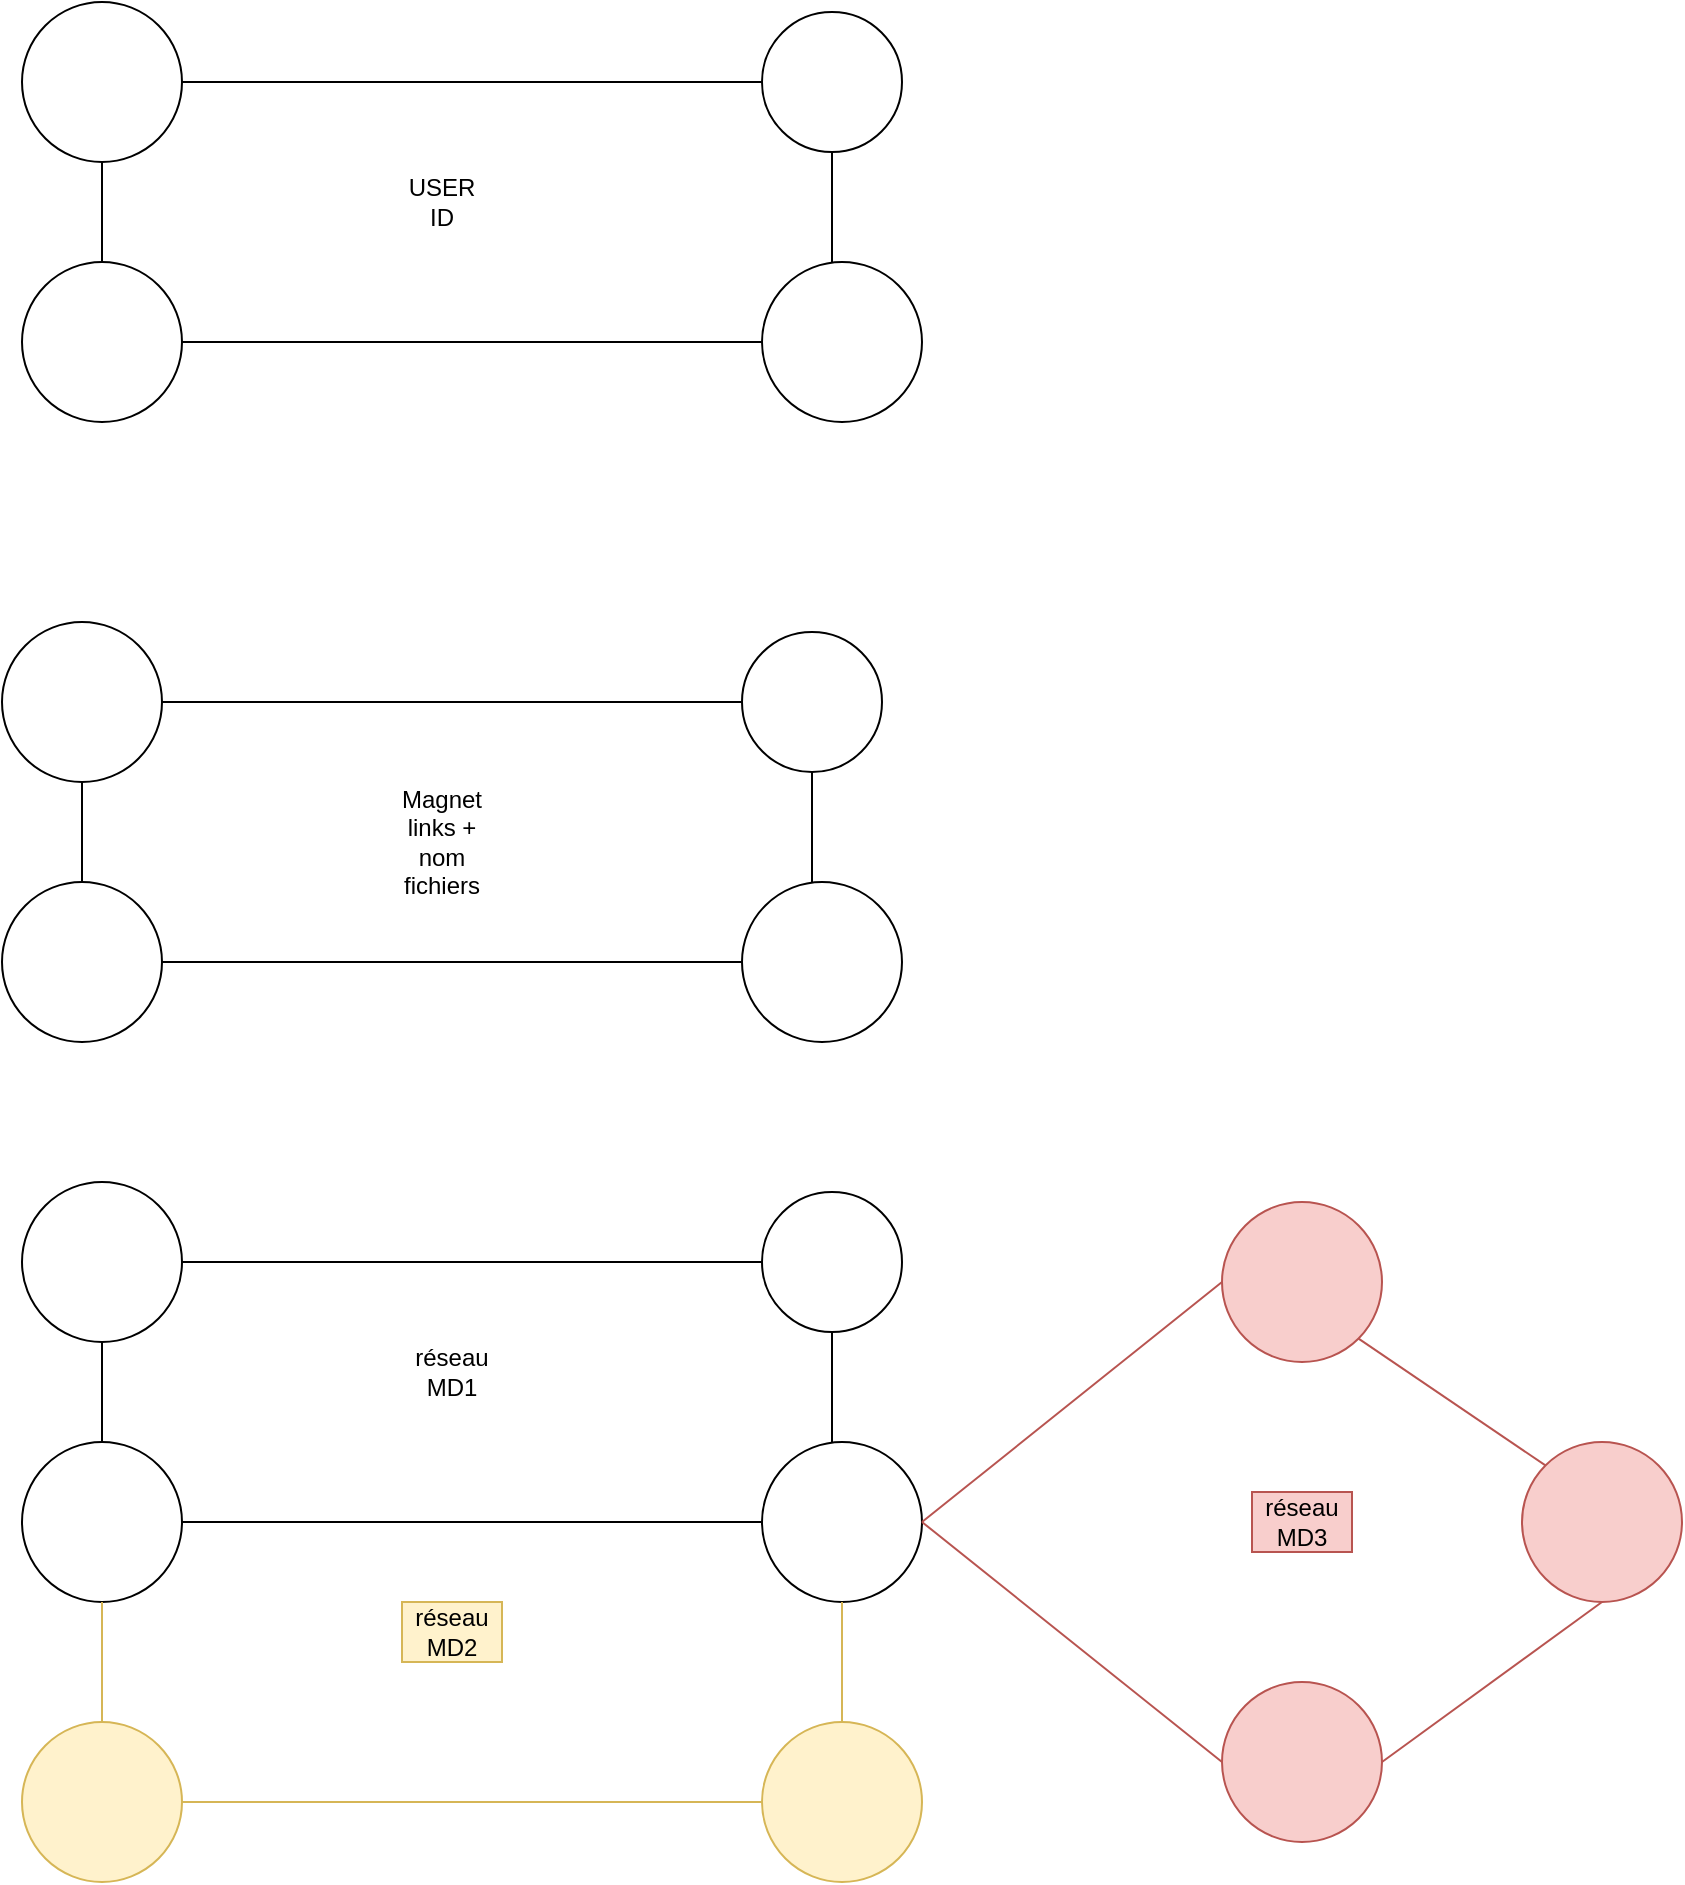 <mxfile version="13.8.3" type="github">
  <diagram name="Page-1" id="822b0af5-4adb-64df-f703-e8dfc1f81529">
    <mxGraphModel dx="1038" dy="548" grid="1" gridSize="10" guides="1" tooltips="1" connect="1" arrows="1" fold="1" page="1" pageScale="1" pageWidth="1700" pageHeight="1100" background="#ffffff" math="0" shadow="0">
      <root>
        <mxCell id="0" />
        <mxCell id="1" parent="0" />
        <mxCell id="3pc_l4z9qfXUdPNkcv5j-1" value="" style="ellipse;whiteSpace=wrap;html=1;aspect=fixed;" vertex="1" parent="1">
          <mxGeometry x="120" y="40" width="80" height="80" as="geometry" />
        </mxCell>
        <mxCell id="3pc_l4z9qfXUdPNkcv5j-2" value="" style="ellipse;whiteSpace=wrap;html=1;aspect=fixed;" vertex="1" parent="1">
          <mxGeometry x="120" y="170" width="80" height="80" as="geometry" />
        </mxCell>
        <mxCell id="3pc_l4z9qfXUdPNkcv5j-3" value="" style="ellipse;whiteSpace=wrap;html=1;aspect=fixed;" vertex="1" parent="1">
          <mxGeometry x="490" y="170" width="80" height="80" as="geometry" />
        </mxCell>
        <mxCell id="3pc_l4z9qfXUdPNkcv5j-4" value="" style="ellipse;whiteSpace=wrap;html=1;aspect=fixed;" vertex="1" parent="1">
          <mxGeometry x="490" y="45" width="70" height="70" as="geometry" />
        </mxCell>
        <mxCell id="3pc_l4z9qfXUdPNkcv5j-5" value="" style="endArrow=none;html=1;exitX=1;exitY=0.5;exitDx=0;exitDy=0;entryX=0;entryY=0.5;entryDx=0;entryDy=0;" edge="1" parent="1" source="3pc_l4z9qfXUdPNkcv5j-1" target="3pc_l4z9qfXUdPNkcv5j-4">
          <mxGeometry width="50" height="50" relative="1" as="geometry">
            <mxPoint x="640" y="380" as="sourcePoint" />
            <mxPoint x="690" y="330" as="targetPoint" />
            <Array as="points" />
          </mxGeometry>
        </mxCell>
        <mxCell id="3pc_l4z9qfXUdPNkcv5j-6" value="" style="endArrow=none;html=1;exitX=1;exitY=0.5;exitDx=0;exitDy=0;entryX=0;entryY=0.5;entryDx=0;entryDy=0;" edge="1" parent="1" source="3pc_l4z9qfXUdPNkcv5j-2" target="3pc_l4z9qfXUdPNkcv5j-3">
          <mxGeometry width="50" height="50" relative="1" as="geometry">
            <mxPoint x="640" y="380" as="sourcePoint" />
            <mxPoint x="690" y="330" as="targetPoint" />
          </mxGeometry>
        </mxCell>
        <mxCell id="3pc_l4z9qfXUdPNkcv5j-8" value="" style="endArrow=none;html=1;exitX=0.5;exitY=1;exitDx=0;exitDy=0;" edge="1" parent="1" source="3pc_l4z9qfXUdPNkcv5j-4">
          <mxGeometry width="50" height="50" relative="1" as="geometry">
            <mxPoint x="640" y="380" as="sourcePoint" />
            <mxPoint x="525" y="170" as="targetPoint" />
          </mxGeometry>
        </mxCell>
        <mxCell id="3pc_l4z9qfXUdPNkcv5j-9" value="" style="endArrow=none;html=1;exitX=0.5;exitY=1;exitDx=0;exitDy=0;entryX=0.5;entryY=0;entryDx=0;entryDy=0;" edge="1" parent="1" source="3pc_l4z9qfXUdPNkcv5j-1" target="3pc_l4z9qfXUdPNkcv5j-2">
          <mxGeometry width="50" height="50" relative="1" as="geometry">
            <mxPoint x="650" y="390" as="sourcePoint" />
            <mxPoint x="700" y="340" as="targetPoint" />
          </mxGeometry>
        </mxCell>
        <mxCell id="3pc_l4z9qfXUdPNkcv5j-10" value="" style="ellipse;whiteSpace=wrap;html=1;aspect=fixed;" vertex="1" parent="1">
          <mxGeometry x="110" y="350" width="80" height="80" as="geometry" />
        </mxCell>
        <mxCell id="3pc_l4z9qfXUdPNkcv5j-11" value="" style="ellipse;whiteSpace=wrap;html=1;aspect=fixed;" vertex="1" parent="1">
          <mxGeometry x="110" y="480" width="80" height="80" as="geometry" />
        </mxCell>
        <mxCell id="3pc_l4z9qfXUdPNkcv5j-12" value="" style="ellipse;whiteSpace=wrap;html=1;aspect=fixed;" vertex="1" parent="1">
          <mxGeometry x="480" y="480" width="80" height="80" as="geometry" />
        </mxCell>
        <mxCell id="3pc_l4z9qfXUdPNkcv5j-13" value="" style="ellipse;whiteSpace=wrap;html=1;aspect=fixed;" vertex="1" parent="1">
          <mxGeometry x="480" y="355" width="70" height="70" as="geometry" />
        </mxCell>
        <mxCell id="3pc_l4z9qfXUdPNkcv5j-14" value="" style="endArrow=none;html=1;exitX=1;exitY=0.5;exitDx=0;exitDy=0;entryX=0;entryY=0.5;entryDx=0;entryDy=0;" edge="1" parent="1" source="3pc_l4z9qfXUdPNkcv5j-10" target="3pc_l4z9qfXUdPNkcv5j-13">
          <mxGeometry width="50" height="50" relative="1" as="geometry">
            <mxPoint x="630" y="690" as="sourcePoint" />
            <mxPoint x="680" y="640" as="targetPoint" />
            <Array as="points" />
          </mxGeometry>
        </mxCell>
        <mxCell id="3pc_l4z9qfXUdPNkcv5j-15" value="" style="endArrow=none;html=1;exitX=1;exitY=0.5;exitDx=0;exitDy=0;entryX=0;entryY=0.5;entryDx=0;entryDy=0;" edge="1" parent="1" source="3pc_l4z9qfXUdPNkcv5j-11" target="3pc_l4z9qfXUdPNkcv5j-12">
          <mxGeometry width="50" height="50" relative="1" as="geometry">
            <mxPoint x="630" y="690" as="sourcePoint" />
            <mxPoint x="680" y="640" as="targetPoint" />
          </mxGeometry>
        </mxCell>
        <mxCell id="3pc_l4z9qfXUdPNkcv5j-16" value="" style="endArrow=none;html=1;exitX=0.5;exitY=1;exitDx=0;exitDy=0;" edge="1" parent="1" source="3pc_l4z9qfXUdPNkcv5j-13">
          <mxGeometry width="50" height="50" relative="1" as="geometry">
            <mxPoint x="630" y="690" as="sourcePoint" />
            <mxPoint x="515" y="480" as="targetPoint" />
          </mxGeometry>
        </mxCell>
        <mxCell id="3pc_l4z9qfXUdPNkcv5j-17" value="" style="endArrow=none;html=1;exitX=0.5;exitY=1;exitDx=0;exitDy=0;entryX=0.5;entryY=0;entryDx=0;entryDy=0;" edge="1" parent="1" source="3pc_l4z9qfXUdPNkcv5j-10" target="3pc_l4z9qfXUdPNkcv5j-11">
          <mxGeometry width="50" height="50" relative="1" as="geometry">
            <mxPoint x="640" y="700" as="sourcePoint" />
            <mxPoint x="690" y="650" as="targetPoint" />
          </mxGeometry>
        </mxCell>
        <mxCell id="3pc_l4z9qfXUdPNkcv5j-18" value="USER ID" style="text;html=1;strokeColor=none;fillColor=none;align=center;verticalAlign=middle;whiteSpace=wrap;rounded=0;" vertex="1" parent="1">
          <mxGeometry x="310" y="130" width="40" height="20" as="geometry" />
        </mxCell>
        <mxCell id="3pc_l4z9qfXUdPNkcv5j-20" value="Magnet links + nom fichiers" style="text;html=1;strokeColor=none;fillColor=none;align=center;verticalAlign=middle;whiteSpace=wrap;rounded=0;" vertex="1" parent="1">
          <mxGeometry x="310" y="450" width="40" height="20" as="geometry" />
        </mxCell>
        <mxCell id="3pc_l4z9qfXUdPNkcv5j-21" value="" style="ellipse;whiteSpace=wrap;html=1;aspect=fixed;" vertex="1" parent="1">
          <mxGeometry x="120" y="630" width="80" height="80" as="geometry" />
        </mxCell>
        <mxCell id="3pc_l4z9qfXUdPNkcv5j-22" value="" style="ellipse;whiteSpace=wrap;html=1;aspect=fixed;" vertex="1" parent="1">
          <mxGeometry x="120" y="760" width="80" height="80" as="geometry" />
        </mxCell>
        <mxCell id="3pc_l4z9qfXUdPNkcv5j-23" value="" style="ellipse;whiteSpace=wrap;html=1;aspect=fixed;" vertex="1" parent="1">
          <mxGeometry x="490" y="760" width="80" height="80" as="geometry" />
        </mxCell>
        <mxCell id="3pc_l4z9qfXUdPNkcv5j-24" value="" style="ellipse;whiteSpace=wrap;html=1;aspect=fixed;" vertex="1" parent="1">
          <mxGeometry x="490" y="635" width="70" height="70" as="geometry" />
        </mxCell>
        <mxCell id="3pc_l4z9qfXUdPNkcv5j-25" value="" style="endArrow=none;html=1;exitX=1;exitY=0.5;exitDx=0;exitDy=0;entryX=0;entryY=0.5;entryDx=0;entryDy=0;" edge="1" parent="1" source="3pc_l4z9qfXUdPNkcv5j-21" target="3pc_l4z9qfXUdPNkcv5j-24">
          <mxGeometry width="50" height="50" relative="1" as="geometry">
            <mxPoint x="640" y="970" as="sourcePoint" />
            <mxPoint x="690" y="920" as="targetPoint" />
            <Array as="points" />
          </mxGeometry>
        </mxCell>
        <mxCell id="3pc_l4z9qfXUdPNkcv5j-26" value="" style="endArrow=none;html=1;exitX=1;exitY=0.5;exitDx=0;exitDy=0;entryX=0;entryY=0.5;entryDx=0;entryDy=0;" edge="1" parent="1" source="3pc_l4z9qfXUdPNkcv5j-22" target="3pc_l4z9qfXUdPNkcv5j-23">
          <mxGeometry width="50" height="50" relative="1" as="geometry">
            <mxPoint x="640" y="970" as="sourcePoint" />
            <mxPoint x="690" y="920" as="targetPoint" />
          </mxGeometry>
        </mxCell>
        <mxCell id="3pc_l4z9qfXUdPNkcv5j-27" value="" style="endArrow=none;html=1;exitX=0.5;exitY=1;exitDx=0;exitDy=0;" edge="1" parent="1" source="3pc_l4z9qfXUdPNkcv5j-24">
          <mxGeometry width="50" height="50" relative="1" as="geometry">
            <mxPoint x="640" y="970" as="sourcePoint" />
            <mxPoint x="525" y="760" as="targetPoint" />
          </mxGeometry>
        </mxCell>
        <mxCell id="3pc_l4z9qfXUdPNkcv5j-28" value="" style="endArrow=none;html=1;exitX=0.5;exitY=1;exitDx=0;exitDy=0;entryX=0.5;entryY=0;entryDx=0;entryDy=0;" edge="1" parent="1" source="3pc_l4z9qfXUdPNkcv5j-21" target="3pc_l4z9qfXUdPNkcv5j-22">
          <mxGeometry width="50" height="50" relative="1" as="geometry">
            <mxPoint x="650" y="980" as="sourcePoint" />
            <mxPoint x="700" y="930" as="targetPoint" />
          </mxGeometry>
        </mxCell>
        <mxCell id="3pc_l4z9qfXUdPNkcv5j-30" value="" style="ellipse;whiteSpace=wrap;html=1;aspect=fixed;fillColor=#fff2cc;strokeColor=#d6b656;" vertex="1" parent="1">
          <mxGeometry x="120" y="900" width="80" height="80" as="geometry" />
        </mxCell>
        <mxCell id="3pc_l4z9qfXUdPNkcv5j-33" value="" style="endArrow=none;html=1;exitX=0.5;exitY=0;exitDx=0;exitDy=0;entryX=0.5;entryY=1;entryDx=0;entryDy=0;fillColor=#fff2cc;strokeColor=#d6b656;" edge="1" parent="1" source="3pc_l4z9qfXUdPNkcv5j-30" target="3pc_l4z9qfXUdPNkcv5j-22">
          <mxGeometry width="50" height="50" relative="1" as="geometry">
            <mxPoint x="360" y="870" as="sourcePoint" />
            <mxPoint x="410" y="820" as="targetPoint" />
          </mxGeometry>
        </mxCell>
        <mxCell id="3pc_l4z9qfXUdPNkcv5j-34" value="" style="ellipse;whiteSpace=wrap;html=1;aspect=fixed;fillColor=#fff2cc;strokeColor=#d6b656;" vertex="1" parent="1">
          <mxGeometry x="490" y="900" width="80" height="80" as="geometry" />
        </mxCell>
        <mxCell id="3pc_l4z9qfXUdPNkcv5j-35" value="" style="endArrow=none;html=1;exitX=1;exitY=0.5;exitDx=0;exitDy=0;entryX=0;entryY=0.5;entryDx=0;entryDy=0;fillColor=#fff2cc;strokeColor=#d6b656;" edge="1" parent="1" source="3pc_l4z9qfXUdPNkcv5j-30" target="3pc_l4z9qfXUdPNkcv5j-34">
          <mxGeometry width="50" height="50" relative="1" as="geometry">
            <mxPoint x="360" y="870" as="sourcePoint" />
            <mxPoint x="410" y="820" as="targetPoint" />
          </mxGeometry>
        </mxCell>
        <mxCell id="3pc_l4z9qfXUdPNkcv5j-36" value="" style="endArrow=none;html=1;exitX=0.5;exitY=0;exitDx=0;exitDy=0;entryX=0.5;entryY=1;entryDx=0;entryDy=0;fillColor=#fff2cc;strokeColor=#d6b656;" edge="1" parent="1" source="3pc_l4z9qfXUdPNkcv5j-34" target="3pc_l4z9qfXUdPNkcv5j-23">
          <mxGeometry width="50" height="50" relative="1" as="geometry">
            <mxPoint x="360" y="870" as="sourcePoint" />
            <mxPoint x="525" y="850" as="targetPoint" />
          </mxGeometry>
        </mxCell>
        <mxCell id="3pc_l4z9qfXUdPNkcv5j-37" value="réseau MD1" style="text;html=1;strokeColor=none;fillColor=none;align=center;verticalAlign=middle;whiteSpace=wrap;rounded=0;" vertex="1" parent="1">
          <mxGeometry x="310" y="710" width="50" height="30" as="geometry" />
        </mxCell>
        <mxCell id="3pc_l4z9qfXUdPNkcv5j-38" value="réseau MD2" style="text;html=1;strokeColor=#d6b656;fillColor=#fff2cc;align=center;verticalAlign=middle;whiteSpace=wrap;rounded=0;" vertex="1" parent="1">
          <mxGeometry x="310" y="840" width="50" height="30" as="geometry" />
        </mxCell>
        <mxCell id="3pc_l4z9qfXUdPNkcv5j-40" value="" style="ellipse;whiteSpace=wrap;html=1;aspect=fixed;fillColor=#f8cecc;strokeColor=#b85450;" vertex="1" parent="1">
          <mxGeometry x="720" y="640" width="80" height="80" as="geometry" />
        </mxCell>
        <mxCell id="3pc_l4z9qfXUdPNkcv5j-41" value="" style="ellipse;whiteSpace=wrap;html=1;aspect=fixed;fillColor=#f8cecc;strokeColor=#b85450;" vertex="1" parent="1">
          <mxGeometry x="720" y="880" width="80" height="80" as="geometry" />
        </mxCell>
        <mxCell id="3pc_l4z9qfXUdPNkcv5j-42" value="" style="ellipse;whiteSpace=wrap;html=1;aspect=fixed;fillColor=#f8cecc;strokeColor=#b85450;" vertex="1" parent="1">
          <mxGeometry x="870" y="760" width="80" height="80" as="geometry" />
        </mxCell>
        <mxCell id="3pc_l4z9qfXUdPNkcv5j-44" value="" style="endArrow=none;html=1;entryX=0;entryY=0.5;entryDx=0;entryDy=0;exitX=1;exitY=0.5;exitDx=0;exitDy=0;fillColor=#f8cecc;strokeColor=#b85450;" edge="1" parent="1" source="3pc_l4z9qfXUdPNkcv5j-23" target="3pc_l4z9qfXUdPNkcv5j-40">
          <mxGeometry width="50" height="50" relative="1" as="geometry">
            <mxPoint x="520" y="850" as="sourcePoint" />
            <mxPoint x="570" y="800" as="targetPoint" />
          </mxGeometry>
        </mxCell>
        <mxCell id="3pc_l4z9qfXUdPNkcv5j-45" value="" style="endArrow=none;html=1;entryX=0.5;entryY=1;entryDx=0;entryDy=0;exitX=1;exitY=0.5;exitDx=0;exitDy=0;fillColor=#f8cecc;strokeColor=#b85450;" edge="1" parent="1" source="3pc_l4z9qfXUdPNkcv5j-41" target="3pc_l4z9qfXUdPNkcv5j-42">
          <mxGeometry width="50" height="50" relative="1" as="geometry">
            <mxPoint x="520" y="850" as="sourcePoint" />
            <mxPoint x="570" y="800" as="targetPoint" />
          </mxGeometry>
        </mxCell>
        <mxCell id="3pc_l4z9qfXUdPNkcv5j-46" value="" style="endArrow=none;html=1;entryX=1;entryY=1;entryDx=0;entryDy=0;exitX=0;exitY=0;exitDx=0;exitDy=0;fillColor=#f8cecc;strokeColor=#b85450;" edge="1" parent="1" source="3pc_l4z9qfXUdPNkcv5j-42" target="3pc_l4z9qfXUdPNkcv5j-40">
          <mxGeometry width="50" height="50" relative="1" as="geometry">
            <mxPoint x="520" y="850" as="sourcePoint" />
            <mxPoint x="570" y="800" as="targetPoint" />
          </mxGeometry>
        </mxCell>
        <mxCell id="3pc_l4z9qfXUdPNkcv5j-47" value="" style="endArrow=none;html=1;entryX=0;entryY=0.5;entryDx=0;entryDy=0;exitX=1;exitY=0.5;exitDx=0;exitDy=0;fillColor=#f8cecc;strokeColor=#b85450;" edge="1" parent="1" source="3pc_l4z9qfXUdPNkcv5j-23" target="3pc_l4z9qfXUdPNkcv5j-41">
          <mxGeometry width="50" height="50" relative="1" as="geometry">
            <mxPoint x="520" y="850" as="sourcePoint" />
            <mxPoint x="570" y="800" as="targetPoint" />
          </mxGeometry>
        </mxCell>
        <mxCell id="3pc_l4z9qfXUdPNkcv5j-48" value="réseau MD3" style="text;html=1;strokeColor=#b85450;fillColor=#f8cecc;align=center;verticalAlign=middle;whiteSpace=wrap;rounded=0;" vertex="1" parent="1">
          <mxGeometry x="735" y="785" width="50" height="30" as="geometry" />
        </mxCell>
      </root>
    </mxGraphModel>
  </diagram>
</mxfile>
